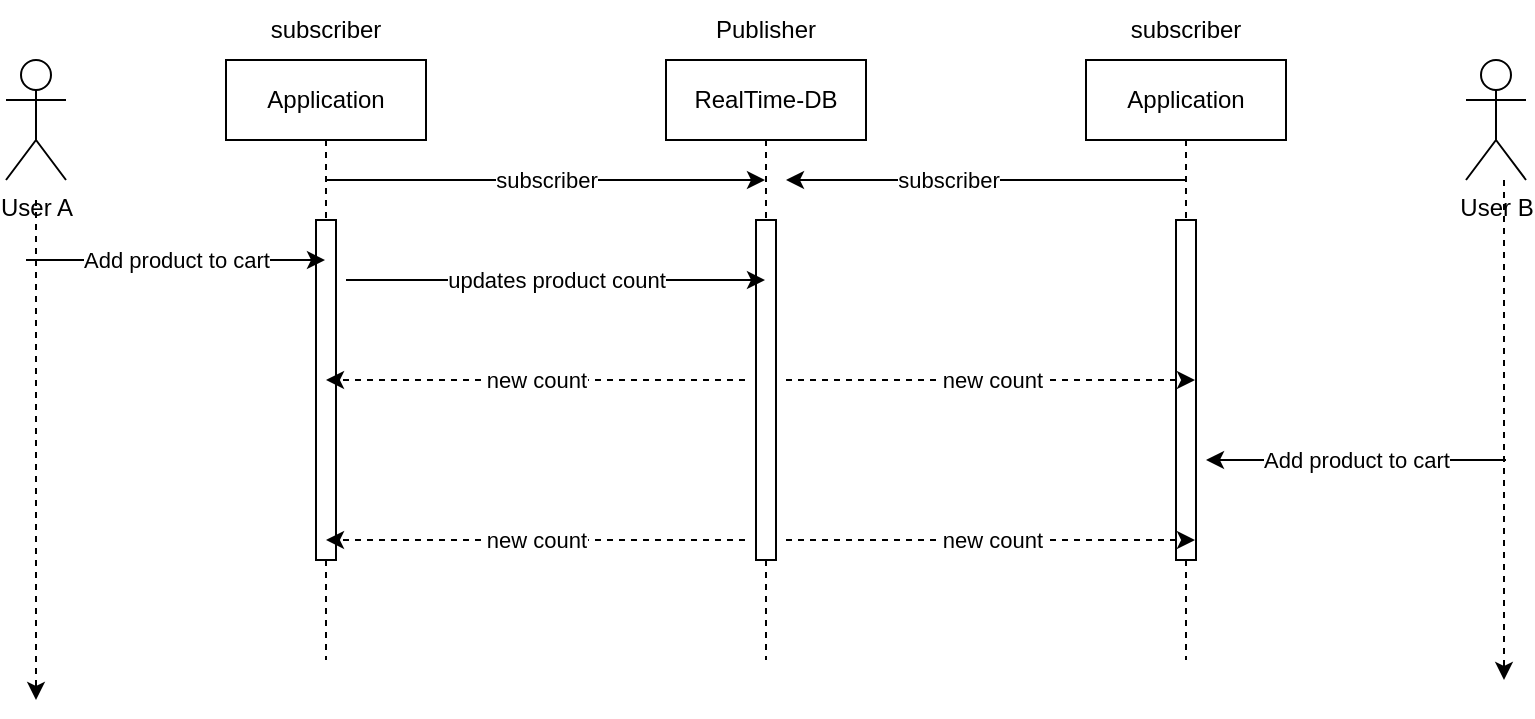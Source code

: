 <mxfile version="24.5.2" type="github">
  <diagram name="Page-1" id="2YBvvXClWsGukQMizWep">
    <mxGraphModel dx="880" dy="426" grid="1" gridSize="10" guides="1" tooltips="1" connect="1" arrows="1" fold="1" page="1" pageScale="1" pageWidth="850" pageHeight="1100" math="0" shadow="0">
      <root>
        <mxCell id="0" />
        <mxCell id="1" parent="0" />
        <mxCell id="aM9ryv3xv72pqoxQDRHE-5" value="RealTime-DB" style="shape=umlLifeline;perimeter=lifelinePerimeter;whiteSpace=wrap;html=1;container=0;dropTarget=0;collapsible=0;recursiveResize=0;outlineConnect=0;portConstraint=eastwest;newEdgeStyle={&quot;edgeStyle&quot;:&quot;elbowEdgeStyle&quot;,&quot;elbow&quot;:&quot;vertical&quot;,&quot;curved&quot;:0,&quot;rounded&quot;:0};" parent="1" vertex="1">
          <mxGeometry x="360" y="40" width="100" height="300" as="geometry" />
        </mxCell>
        <mxCell id="aM9ryv3xv72pqoxQDRHE-6" value="" style="html=1;points=[];perimeter=orthogonalPerimeter;outlineConnect=0;targetShapes=umlLifeline;portConstraint=eastwest;newEdgeStyle={&quot;edgeStyle&quot;:&quot;elbowEdgeStyle&quot;,&quot;elbow&quot;:&quot;vertical&quot;,&quot;curved&quot;:0,&quot;rounded&quot;:0};" parent="aM9ryv3xv72pqoxQDRHE-5" vertex="1">
          <mxGeometry x="45" y="80" width="10" height="170" as="geometry" />
        </mxCell>
        <mxCell id="QPxVYJfPZaf-ZoQNQcgI-1" value="Application" style="shape=umlLifeline;perimeter=lifelinePerimeter;whiteSpace=wrap;html=1;container=0;dropTarget=0;collapsible=0;recursiveResize=0;outlineConnect=0;portConstraint=eastwest;newEdgeStyle={&quot;edgeStyle&quot;:&quot;elbowEdgeStyle&quot;,&quot;elbow&quot;:&quot;vertical&quot;,&quot;curved&quot;:0,&quot;rounded&quot;:0};" vertex="1" parent="1">
          <mxGeometry x="570" y="40" width="100" height="300" as="geometry" />
        </mxCell>
        <mxCell id="QPxVYJfPZaf-ZoQNQcgI-2" value="" style="html=1;points=[];perimeter=orthogonalPerimeter;outlineConnect=0;targetShapes=umlLifeline;portConstraint=eastwest;newEdgeStyle={&quot;edgeStyle&quot;:&quot;elbowEdgeStyle&quot;,&quot;elbow&quot;:&quot;vertical&quot;,&quot;curved&quot;:0,&quot;rounded&quot;:0};" vertex="1" parent="QPxVYJfPZaf-ZoQNQcgI-1">
          <mxGeometry x="45" y="80" width="10" height="170" as="geometry" />
        </mxCell>
        <mxCell id="QPxVYJfPZaf-ZoQNQcgI-6" style="rounded=0;orthogonalLoop=1;jettySize=auto;html=1;dashed=1;" edge="1" parent="1">
          <mxGeometry relative="1" as="geometry">
            <mxPoint x="45" y="360" as="targetPoint" />
            <mxPoint x="45" y="110" as="sourcePoint" />
            <Array as="points">
              <mxPoint x="45" y="240" />
            </Array>
          </mxGeometry>
        </mxCell>
        <mxCell id="QPxVYJfPZaf-ZoQNQcgI-3" value="User A" style="shape=umlActor;verticalLabelPosition=bottom;verticalAlign=top;html=1;outlineConnect=0;" vertex="1" parent="1">
          <mxGeometry x="30" y="40" width="30" height="60" as="geometry" />
        </mxCell>
        <mxCell id="QPxVYJfPZaf-ZoQNQcgI-7" style="edgeStyle=none;rounded=0;orthogonalLoop=1;jettySize=auto;html=1;dashed=1;" edge="1" parent="1">
          <mxGeometry relative="1" as="geometry">
            <mxPoint x="779" y="350" as="targetPoint" />
            <mxPoint x="779" y="100" as="sourcePoint" />
          </mxGeometry>
        </mxCell>
        <mxCell id="QPxVYJfPZaf-ZoQNQcgI-4" value="User B" style="shape=umlActor;verticalLabelPosition=bottom;verticalAlign=top;html=1;outlineConnect=0;" vertex="1" parent="1">
          <mxGeometry x="760" y="40" width="30" height="60" as="geometry" />
        </mxCell>
        <mxCell id="QPxVYJfPZaf-ZoQNQcgI-8" value="Application" style="shape=umlLifeline;perimeter=lifelinePerimeter;whiteSpace=wrap;html=1;container=0;dropTarget=0;collapsible=0;recursiveResize=0;outlineConnect=0;portConstraint=eastwest;newEdgeStyle={&quot;edgeStyle&quot;:&quot;elbowEdgeStyle&quot;,&quot;elbow&quot;:&quot;vertical&quot;,&quot;curved&quot;:0,&quot;rounded&quot;:0};" vertex="1" parent="1">
          <mxGeometry x="140" y="40" width="100" height="300" as="geometry" />
        </mxCell>
        <mxCell id="QPxVYJfPZaf-ZoQNQcgI-9" value="" style="html=1;points=[];perimeter=orthogonalPerimeter;outlineConnect=0;targetShapes=umlLifeline;portConstraint=eastwest;newEdgeStyle={&quot;edgeStyle&quot;:&quot;elbowEdgeStyle&quot;,&quot;elbow&quot;:&quot;vertical&quot;,&quot;curved&quot;:0,&quot;rounded&quot;:0};" vertex="1" parent="QPxVYJfPZaf-ZoQNQcgI-8">
          <mxGeometry x="45" y="80" width="10" height="170" as="geometry" />
        </mxCell>
        <mxCell id="QPxVYJfPZaf-ZoQNQcgI-13" value="Add product to cart" style="edgeStyle=none;orthogonalLoop=1;jettySize=auto;html=1;rounded=0;" edge="1" parent="1" target="QPxVYJfPZaf-ZoQNQcgI-8">
          <mxGeometry width="80" relative="1" as="geometry">
            <mxPoint x="40" y="140" as="sourcePoint" />
            <mxPoint x="120" y="140" as="targetPoint" />
            <Array as="points" />
          </mxGeometry>
        </mxCell>
        <mxCell id="QPxVYJfPZaf-ZoQNQcgI-14" value="updates product count" style="edgeStyle=none;orthogonalLoop=1;jettySize=auto;html=1;rounded=0;" edge="1" parent="1" target="aM9ryv3xv72pqoxQDRHE-5">
          <mxGeometry width="80" relative="1" as="geometry">
            <mxPoint x="200" y="150" as="sourcePoint" />
            <mxPoint x="280" y="150" as="targetPoint" />
            <Array as="points" />
          </mxGeometry>
        </mxCell>
        <mxCell id="QPxVYJfPZaf-ZoQNQcgI-16" value="new count" style="edgeStyle=none;orthogonalLoop=1;jettySize=auto;html=1;rounded=0;dashed=1;" edge="1" parent="1">
          <mxGeometry width="80" relative="1" as="geometry">
            <mxPoint x="420" y="200" as="sourcePoint" />
            <mxPoint x="624.5" y="200" as="targetPoint" />
            <Array as="points">
              <mxPoint x="525" y="200" />
            </Array>
          </mxGeometry>
        </mxCell>
        <mxCell id="QPxVYJfPZaf-ZoQNQcgI-17" value="new count" style="edgeStyle=none;orthogonalLoop=1;jettySize=auto;html=1;rounded=0;dashed=1;" edge="1" parent="1">
          <mxGeometry width="80" relative="1" as="geometry">
            <mxPoint x="399.5" y="200" as="sourcePoint" />
            <mxPoint x="190" y="200" as="targetPoint" />
            <Array as="points" />
          </mxGeometry>
        </mxCell>
        <mxCell id="QPxVYJfPZaf-ZoQNQcgI-18" value="subscriber" style="edgeStyle=none;orthogonalLoop=1;jettySize=auto;html=1;rounded=0;" edge="1" parent="1">
          <mxGeometry x="0.198" width="80" relative="1" as="geometry">
            <mxPoint x="619.5" y="100" as="sourcePoint" />
            <mxPoint x="420" y="100" as="targetPoint" />
            <Array as="points" />
            <mxPoint x="1" as="offset" />
          </mxGeometry>
        </mxCell>
        <mxCell id="QPxVYJfPZaf-ZoQNQcgI-19" value="subscriber" style="edgeStyle=none;orthogonalLoop=1;jettySize=auto;html=1;rounded=0;" edge="1" parent="1" target="aM9ryv3xv72pqoxQDRHE-5">
          <mxGeometry width="80" relative="1" as="geometry">
            <mxPoint x="190" y="100" as="sourcePoint" />
            <mxPoint x="389.5" y="100" as="targetPoint" />
            <Array as="points">
              <mxPoint x="290" y="100" />
            </Array>
          </mxGeometry>
        </mxCell>
        <mxCell id="QPxVYJfPZaf-ZoQNQcgI-20" value="Add product to cart" style="edgeStyle=none;orthogonalLoop=1;jettySize=auto;html=1;rounded=0;" edge="1" parent="1">
          <mxGeometry width="80" relative="1" as="geometry">
            <mxPoint x="780" y="240" as="sourcePoint" />
            <mxPoint x="630" y="240" as="targetPoint" />
            <Array as="points" />
          </mxGeometry>
        </mxCell>
        <mxCell id="QPxVYJfPZaf-ZoQNQcgI-21" value="new count" style="edgeStyle=none;orthogonalLoop=1;jettySize=auto;html=1;rounded=0;dashed=1;" edge="1" parent="1">
          <mxGeometry width="80" relative="1" as="geometry">
            <mxPoint x="420" y="280" as="sourcePoint" />
            <mxPoint x="624.5" y="280" as="targetPoint" />
            <Array as="points">
              <mxPoint x="525" y="280" />
            </Array>
          </mxGeometry>
        </mxCell>
        <mxCell id="QPxVYJfPZaf-ZoQNQcgI-22" value="new count" style="edgeStyle=none;orthogonalLoop=1;jettySize=auto;html=1;rounded=0;dashed=1;" edge="1" parent="1">
          <mxGeometry width="80" relative="1" as="geometry">
            <mxPoint x="399.5" y="280" as="sourcePoint" />
            <mxPoint x="190" y="280" as="targetPoint" />
            <Array as="points" />
          </mxGeometry>
        </mxCell>
        <mxCell id="QPxVYJfPZaf-ZoQNQcgI-23" value="Publisher" style="text;strokeColor=none;align=center;fillColor=none;html=1;verticalAlign=middle;whiteSpace=wrap;rounded=0;" vertex="1" parent="1">
          <mxGeometry x="380" y="10" width="60" height="30" as="geometry" />
        </mxCell>
        <mxCell id="QPxVYJfPZaf-ZoQNQcgI-24" value="subscriber" style="text;strokeColor=none;align=center;fillColor=none;html=1;verticalAlign=middle;whiteSpace=wrap;rounded=0;" vertex="1" parent="1">
          <mxGeometry x="160" y="10" width="60" height="30" as="geometry" />
        </mxCell>
        <mxCell id="QPxVYJfPZaf-ZoQNQcgI-25" value="subscriber" style="text;strokeColor=none;align=center;fillColor=none;html=1;verticalAlign=middle;whiteSpace=wrap;rounded=0;" vertex="1" parent="1">
          <mxGeometry x="590" y="10" width="60" height="30" as="geometry" />
        </mxCell>
      </root>
    </mxGraphModel>
  </diagram>
</mxfile>
